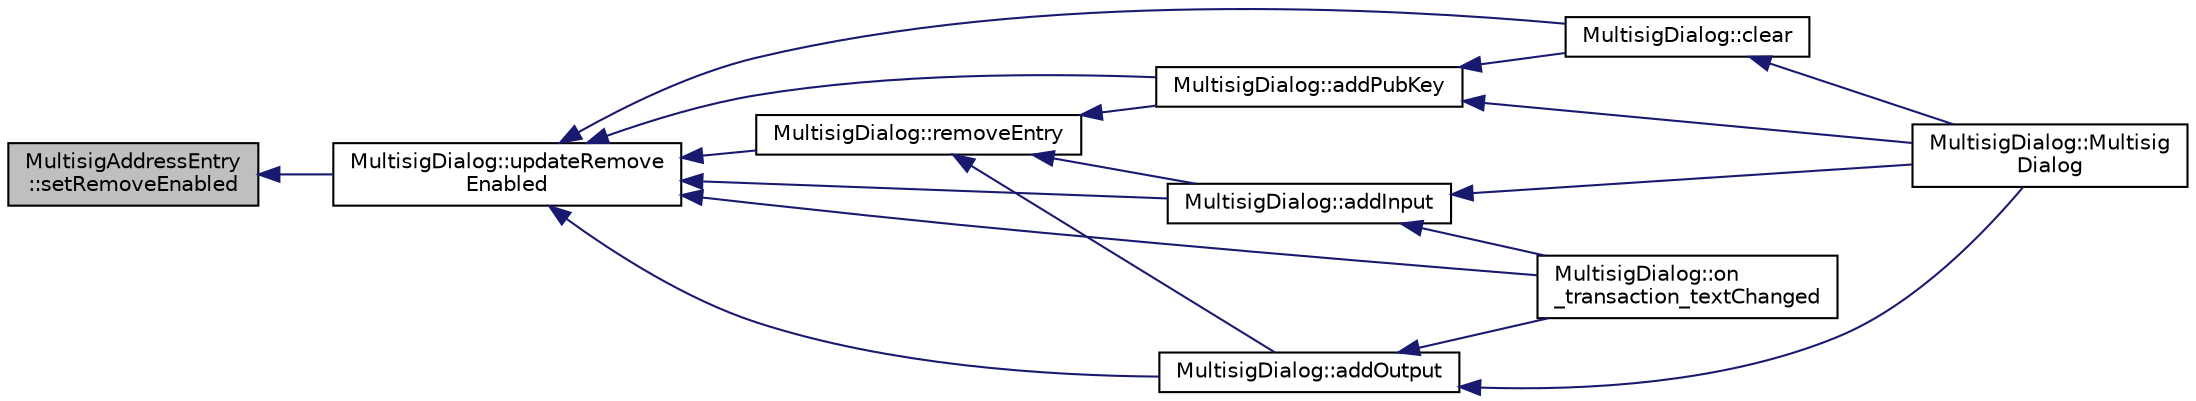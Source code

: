 digraph "MultisigAddressEntry::setRemoveEnabled"
{
  edge [fontname="Helvetica",fontsize="10",labelfontname="Helvetica",labelfontsize="10"];
  node [fontname="Helvetica",fontsize="10",shape=record];
  rankdir="LR";
  Node86 [label="MultisigAddressEntry\l::setRemoveEnabled",height=0.2,width=0.4,color="black", fillcolor="grey75", style="filled", fontcolor="black"];
  Node86 -> Node87 [dir="back",color="midnightblue",fontsize="10",style="solid",fontname="Helvetica"];
  Node87 [label="MultisigDialog::updateRemove\lEnabled",height=0.2,width=0.4,color="black", fillcolor="white", style="filled",URL="$d4/df4/class_multisig_dialog.html#aa55e13d412a57d647f301a0269b11c6c"];
  Node87 -> Node88 [dir="back",color="midnightblue",fontsize="10",style="solid",fontname="Helvetica"];
  Node88 [label="MultisigDialog::clear",height=0.2,width=0.4,color="black", fillcolor="white", style="filled",URL="$d4/df4/class_multisig_dialog.html#a3dcb9ec5716e12e4c018a67e789eb8c1"];
  Node88 -> Node89 [dir="back",color="midnightblue",fontsize="10",style="solid",fontname="Helvetica"];
  Node89 [label="MultisigDialog::Multisig\lDialog",height=0.2,width=0.4,color="black", fillcolor="white", style="filled",URL="$d4/df4/class_multisig_dialog.html#af8ff2a9f6dc05a9468d955cb428c6474"];
  Node87 -> Node90 [dir="back",color="midnightblue",fontsize="10",style="solid",fontname="Helvetica"];
  Node90 [label="MultisigDialog::addPubKey",height=0.2,width=0.4,color="black", fillcolor="white", style="filled",URL="$d4/df4/class_multisig_dialog.html#ae4d7f4bf85dd1dfc110f52c75522b288"];
  Node90 -> Node89 [dir="back",color="midnightblue",fontsize="10",style="solid",fontname="Helvetica"];
  Node90 -> Node88 [dir="back",color="midnightblue",fontsize="10",style="solid",fontname="Helvetica"];
  Node87 -> Node91 [dir="back",color="midnightblue",fontsize="10",style="solid",fontname="Helvetica"];
  Node91 [label="MultisigDialog::removeEntry",height=0.2,width=0.4,color="black", fillcolor="white", style="filled",URL="$d4/df4/class_multisig_dialog.html#a6b2655facc9622e9d51508f355f165a2"];
  Node91 -> Node90 [dir="back",color="midnightblue",fontsize="10",style="solid",fontname="Helvetica"];
  Node91 -> Node92 [dir="back",color="midnightblue",fontsize="10",style="solid",fontname="Helvetica"];
  Node92 [label="MultisigDialog::addInput",height=0.2,width=0.4,color="black", fillcolor="white", style="filled",URL="$d4/df4/class_multisig_dialog.html#a52e84a493f932da1e9e40b4c90d4e35a"];
  Node92 -> Node89 [dir="back",color="midnightblue",fontsize="10",style="solid",fontname="Helvetica"];
  Node92 -> Node93 [dir="back",color="midnightblue",fontsize="10",style="solid",fontname="Helvetica"];
  Node93 [label="MultisigDialog::on\l_transaction_textChanged",height=0.2,width=0.4,color="black", fillcolor="white", style="filled",URL="$d4/df4/class_multisig_dialog.html#a2412fa91c5e7ef51c229aa36388c0960"];
  Node91 -> Node94 [dir="back",color="midnightblue",fontsize="10",style="solid",fontname="Helvetica"];
  Node94 [label="MultisigDialog::addOutput",height=0.2,width=0.4,color="black", fillcolor="white", style="filled",URL="$d4/df4/class_multisig_dialog.html#a2fcffef63f71dc0178f4abdc3de2f850"];
  Node94 -> Node89 [dir="back",color="midnightblue",fontsize="10",style="solid",fontname="Helvetica"];
  Node94 -> Node93 [dir="back",color="midnightblue",fontsize="10",style="solid",fontname="Helvetica"];
  Node87 -> Node93 [dir="back",color="midnightblue",fontsize="10",style="solid",fontname="Helvetica"];
  Node87 -> Node92 [dir="back",color="midnightblue",fontsize="10",style="solid",fontname="Helvetica"];
  Node87 -> Node94 [dir="back",color="midnightblue",fontsize="10",style="solid",fontname="Helvetica"];
}
